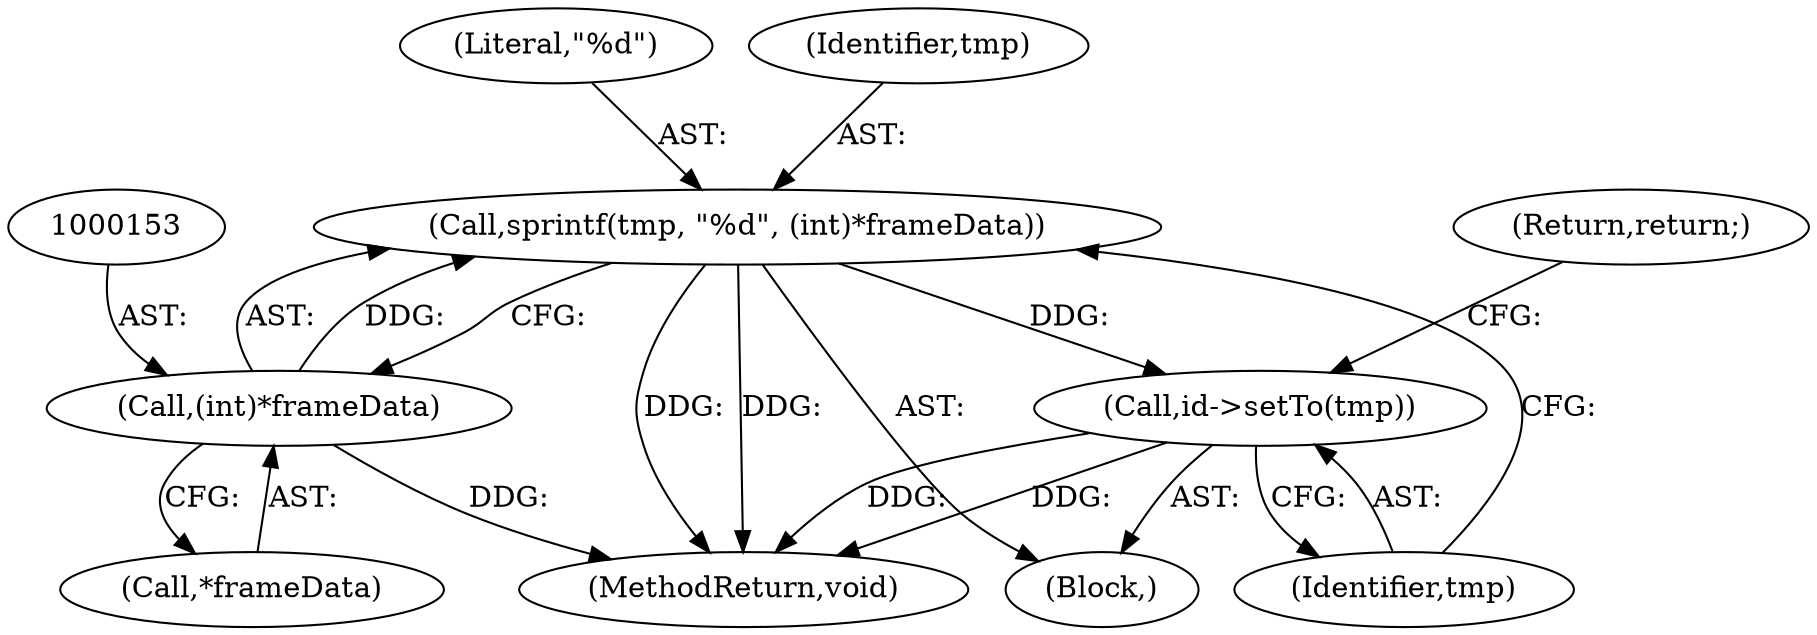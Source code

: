 digraph "0_Android_6d0249be2275fd4086783f259f4e2c54722a7c55_0@API" {
"1000149" [label="(Call,sprintf(tmp, \"%d\", (int)*frameData))"];
"1000152" [label="(Call,(int)*frameData)"];
"1000156" [label="(Call,id->setTo(tmp))"];
"1000154" [label="(Call,*frameData)"];
"1000156" [label="(Call,id->setTo(tmp))"];
"1000151" [label="(Literal,\"%d\")"];
"1000158" [label="(Return,return;)"];
"1000150" [label="(Identifier,tmp)"];
"1000152" [label="(Call,(int)*frameData)"];
"1000147" [label="(Block,)"];
"1000493" [label="(MethodReturn,void)"];
"1000157" [label="(Identifier,tmp)"];
"1000149" [label="(Call,sprintf(tmp, \"%d\", (int)*frameData))"];
"1000149" -> "1000147"  [label="AST: "];
"1000149" -> "1000152"  [label="CFG: "];
"1000150" -> "1000149"  [label="AST: "];
"1000151" -> "1000149"  [label="AST: "];
"1000152" -> "1000149"  [label="AST: "];
"1000157" -> "1000149"  [label="CFG: "];
"1000149" -> "1000493"  [label="DDG: "];
"1000149" -> "1000493"  [label="DDG: "];
"1000152" -> "1000149"  [label="DDG: "];
"1000149" -> "1000156"  [label="DDG: "];
"1000152" -> "1000154"  [label="CFG: "];
"1000153" -> "1000152"  [label="AST: "];
"1000154" -> "1000152"  [label="AST: "];
"1000152" -> "1000493"  [label="DDG: "];
"1000156" -> "1000147"  [label="AST: "];
"1000156" -> "1000157"  [label="CFG: "];
"1000157" -> "1000156"  [label="AST: "];
"1000158" -> "1000156"  [label="CFG: "];
"1000156" -> "1000493"  [label="DDG: "];
"1000156" -> "1000493"  [label="DDG: "];
}
